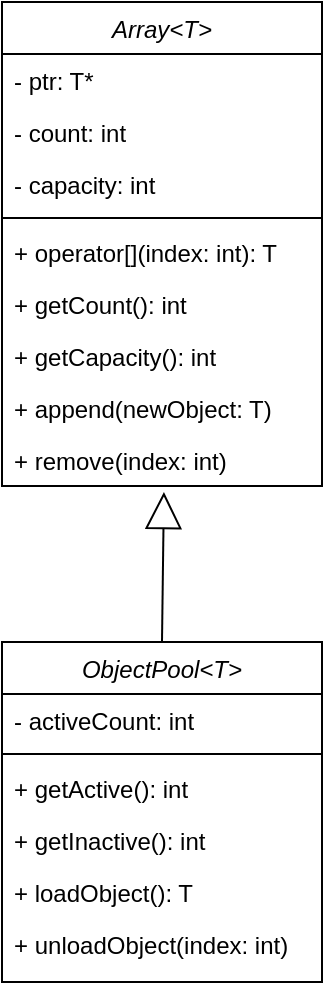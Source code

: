 <mxfile version="24.4.13" type="device">
  <diagram id="C5RBs43oDa-KdzZeNtuy" name="Page-1">
    <mxGraphModel dx="1434" dy="746" grid="1" gridSize="10" guides="1" tooltips="1" connect="1" arrows="1" fold="1" page="1" pageScale="1" pageWidth="827" pageHeight="1169" math="0" shadow="0">
      <root>
        <mxCell id="WIyWlLk6GJQsqaUBKTNV-0" />
        <mxCell id="WIyWlLk6GJQsqaUBKTNV-1" parent="WIyWlLk6GJQsqaUBKTNV-0" />
        <mxCell id="zkfFHV4jXpPFQw0GAbJ--0" value="ObjectPool&lt;T&gt;" style="swimlane;fontStyle=2;align=center;verticalAlign=top;childLayout=stackLayout;horizontal=1;startSize=26;horizontalStack=0;resizeParent=1;resizeLast=0;collapsible=1;marginBottom=0;rounded=0;shadow=0;strokeWidth=1;" parent="WIyWlLk6GJQsqaUBKTNV-1" vertex="1">
          <mxGeometry x="360" y="480" width="160" height="170" as="geometry">
            <mxRectangle x="230" y="140" width="160" height="26" as="alternateBounds" />
          </mxGeometry>
        </mxCell>
        <mxCell id="zkfFHV4jXpPFQw0GAbJ--3" value="- activeCount: int" style="text;align=left;verticalAlign=top;spacingLeft=4;spacingRight=4;overflow=hidden;rotatable=0;points=[[0,0.5],[1,0.5]];portConstraint=eastwest;rounded=0;shadow=0;html=0;" parent="zkfFHV4jXpPFQw0GAbJ--0" vertex="1">
          <mxGeometry y="26" width="160" height="26" as="geometry" />
        </mxCell>
        <mxCell id="zkfFHV4jXpPFQw0GAbJ--4" value="" style="line;html=1;strokeWidth=1;align=left;verticalAlign=middle;spacingTop=-1;spacingLeft=3;spacingRight=3;rotatable=0;labelPosition=right;points=[];portConstraint=eastwest;" parent="zkfFHV4jXpPFQw0GAbJ--0" vertex="1">
          <mxGeometry y="52" width="160" height="8" as="geometry" />
        </mxCell>
        <mxCell id="gY-mC6SqcpIPK1UP2Xlo-0" value="+ getActive(): int" style="text;align=left;verticalAlign=top;spacingLeft=4;spacingRight=4;overflow=hidden;rotatable=0;points=[[0,0.5],[1,0.5]];portConstraint=eastwest;" vertex="1" parent="zkfFHV4jXpPFQw0GAbJ--0">
          <mxGeometry y="60" width="160" height="26" as="geometry" />
        </mxCell>
        <mxCell id="gY-mC6SqcpIPK1UP2Xlo-1" value="+ getInactive(): int" style="text;align=left;verticalAlign=top;spacingLeft=4;spacingRight=4;overflow=hidden;rotatable=0;points=[[0,0.5],[1,0.5]];portConstraint=eastwest;" vertex="1" parent="zkfFHV4jXpPFQw0GAbJ--0">
          <mxGeometry y="86" width="160" height="26" as="geometry" />
        </mxCell>
        <mxCell id="gY-mC6SqcpIPK1UP2Xlo-2" value="+ loadObject(): T" style="text;align=left;verticalAlign=top;spacingLeft=4;spacingRight=4;overflow=hidden;rotatable=0;points=[[0,0.5],[1,0.5]];portConstraint=eastwest;" vertex="1" parent="zkfFHV4jXpPFQw0GAbJ--0">
          <mxGeometry y="112" width="160" height="26" as="geometry" />
        </mxCell>
        <mxCell id="gY-mC6SqcpIPK1UP2Xlo-3" value="+ unloadObject(index: int)" style="text;align=left;verticalAlign=top;spacingLeft=4;spacingRight=4;overflow=hidden;rotatable=0;points=[[0,0.5],[1,0.5]];portConstraint=eastwest;" vertex="1" parent="zkfFHV4jXpPFQw0GAbJ--0">
          <mxGeometry y="138" width="160" height="26" as="geometry" />
        </mxCell>
        <mxCell id="gY-mC6SqcpIPK1UP2Xlo-4" value="Array&lt;T&gt;" style="swimlane;fontStyle=2;align=center;verticalAlign=top;childLayout=stackLayout;horizontal=1;startSize=26;horizontalStack=0;resizeParent=1;resizeLast=0;collapsible=1;marginBottom=0;rounded=0;shadow=0;strokeWidth=1;" vertex="1" parent="WIyWlLk6GJQsqaUBKTNV-1">
          <mxGeometry x="360" y="160" width="160" height="242" as="geometry">
            <mxRectangle x="230" y="140" width="160" height="26" as="alternateBounds" />
          </mxGeometry>
        </mxCell>
        <mxCell id="gY-mC6SqcpIPK1UP2Xlo-5" value="- ptr: T*" style="text;align=left;verticalAlign=top;spacingLeft=4;spacingRight=4;overflow=hidden;rotatable=0;points=[[0,0.5],[1,0.5]];portConstraint=eastwest;" vertex="1" parent="gY-mC6SqcpIPK1UP2Xlo-4">
          <mxGeometry y="26" width="160" height="26" as="geometry" />
        </mxCell>
        <mxCell id="gY-mC6SqcpIPK1UP2Xlo-6" value="- count: int" style="text;align=left;verticalAlign=top;spacingLeft=4;spacingRight=4;overflow=hidden;rotatable=0;points=[[0,0.5],[1,0.5]];portConstraint=eastwest;rounded=0;shadow=0;html=0;" vertex="1" parent="gY-mC6SqcpIPK1UP2Xlo-4">
          <mxGeometry y="52" width="160" height="26" as="geometry" />
        </mxCell>
        <mxCell id="gY-mC6SqcpIPK1UP2Xlo-7" value="- capacity: int" style="text;align=left;verticalAlign=top;spacingLeft=4;spacingRight=4;overflow=hidden;rotatable=0;points=[[0,0.5],[1,0.5]];portConstraint=eastwest;rounded=0;shadow=0;html=0;" vertex="1" parent="gY-mC6SqcpIPK1UP2Xlo-4">
          <mxGeometry y="78" width="160" height="26" as="geometry" />
        </mxCell>
        <mxCell id="gY-mC6SqcpIPK1UP2Xlo-8" value="" style="line;html=1;strokeWidth=1;align=left;verticalAlign=middle;spacingTop=-1;spacingLeft=3;spacingRight=3;rotatable=0;labelPosition=right;points=[];portConstraint=eastwest;" vertex="1" parent="gY-mC6SqcpIPK1UP2Xlo-4">
          <mxGeometry y="104" width="160" height="8" as="geometry" />
        </mxCell>
        <mxCell id="gY-mC6SqcpIPK1UP2Xlo-9" value="+ operator[](index: int): T" style="text;align=left;verticalAlign=top;spacingLeft=4;spacingRight=4;overflow=hidden;rotatable=0;points=[[0,0.5],[1,0.5]];portConstraint=eastwest;" vertex="1" parent="gY-mC6SqcpIPK1UP2Xlo-4">
          <mxGeometry y="112" width="160" height="26" as="geometry" />
        </mxCell>
        <mxCell id="gY-mC6SqcpIPK1UP2Xlo-10" value="+ getCount(): int" style="text;align=left;verticalAlign=top;spacingLeft=4;spacingRight=4;overflow=hidden;rotatable=0;points=[[0,0.5],[1,0.5]];portConstraint=eastwest;" vertex="1" parent="gY-mC6SqcpIPK1UP2Xlo-4">
          <mxGeometry y="138" width="160" height="26" as="geometry" />
        </mxCell>
        <mxCell id="gY-mC6SqcpIPK1UP2Xlo-11" value="+ getCapacity(): int" style="text;align=left;verticalAlign=top;spacingLeft=4;spacingRight=4;overflow=hidden;rotatable=0;points=[[0,0.5],[1,0.5]];portConstraint=eastwest;" vertex="1" parent="gY-mC6SqcpIPK1UP2Xlo-4">
          <mxGeometry y="164" width="160" height="26" as="geometry" />
        </mxCell>
        <mxCell id="gY-mC6SqcpIPK1UP2Xlo-12" value="+ append(newObject: T)" style="text;align=left;verticalAlign=top;spacingLeft=4;spacingRight=4;overflow=hidden;rotatable=0;points=[[0,0.5],[1,0.5]];portConstraint=eastwest;" vertex="1" parent="gY-mC6SqcpIPK1UP2Xlo-4">
          <mxGeometry y="190" width="160" height="26" as="geometry" />
        </mxCell>
        <mxCell id="gY-mC6SqcpIPK1UP2Xlo-13" value="+ remove(index: int)" style="text;align=left;verticalAlign=top;spacingLeft=4;spacingRight=4;overflow=hidden;rotatable=0;points=[[0,0.5],[1,0.5]];portConstraint=eastwest;" vertex="1" parent="gY-mC6SqcpIPK1UP2Xlo-4">
          <mxGeometry y="216" width="160" height="26" as="geometry" />
        </mxCell>
        <mxCell id="gY-mC6SqcpIPK1UP2Xlo-16" value="" style="endArrow=block;endSize=16;endFill=0;rounded=0;html=1;exitX=0.5;exitY=0;exitDx=0;exitDy=0;entryX=0.506;entryY=1.115;entryDx=0;entryDy=0;entryPerimeter=0;" edge="1" parent="WIyWlLk6GJQsqaUBKTNV-1" source="zkfFHV4jXpPFQw0GAbJ--0" target="gY-mC6SqcpIPK1UP2Xlo-13">
          <mxGeometry width="160" relative="1" as="geometry">
            <mxPoint x="120" y="420" as="sourcePoint" />
            <mxPoint x="450" y="390" as="targetPoint" />
          </mxGeometry>
        </mxCell>
      </root>
    </mxGraphModel>
  </diagram>
</mxfile>

